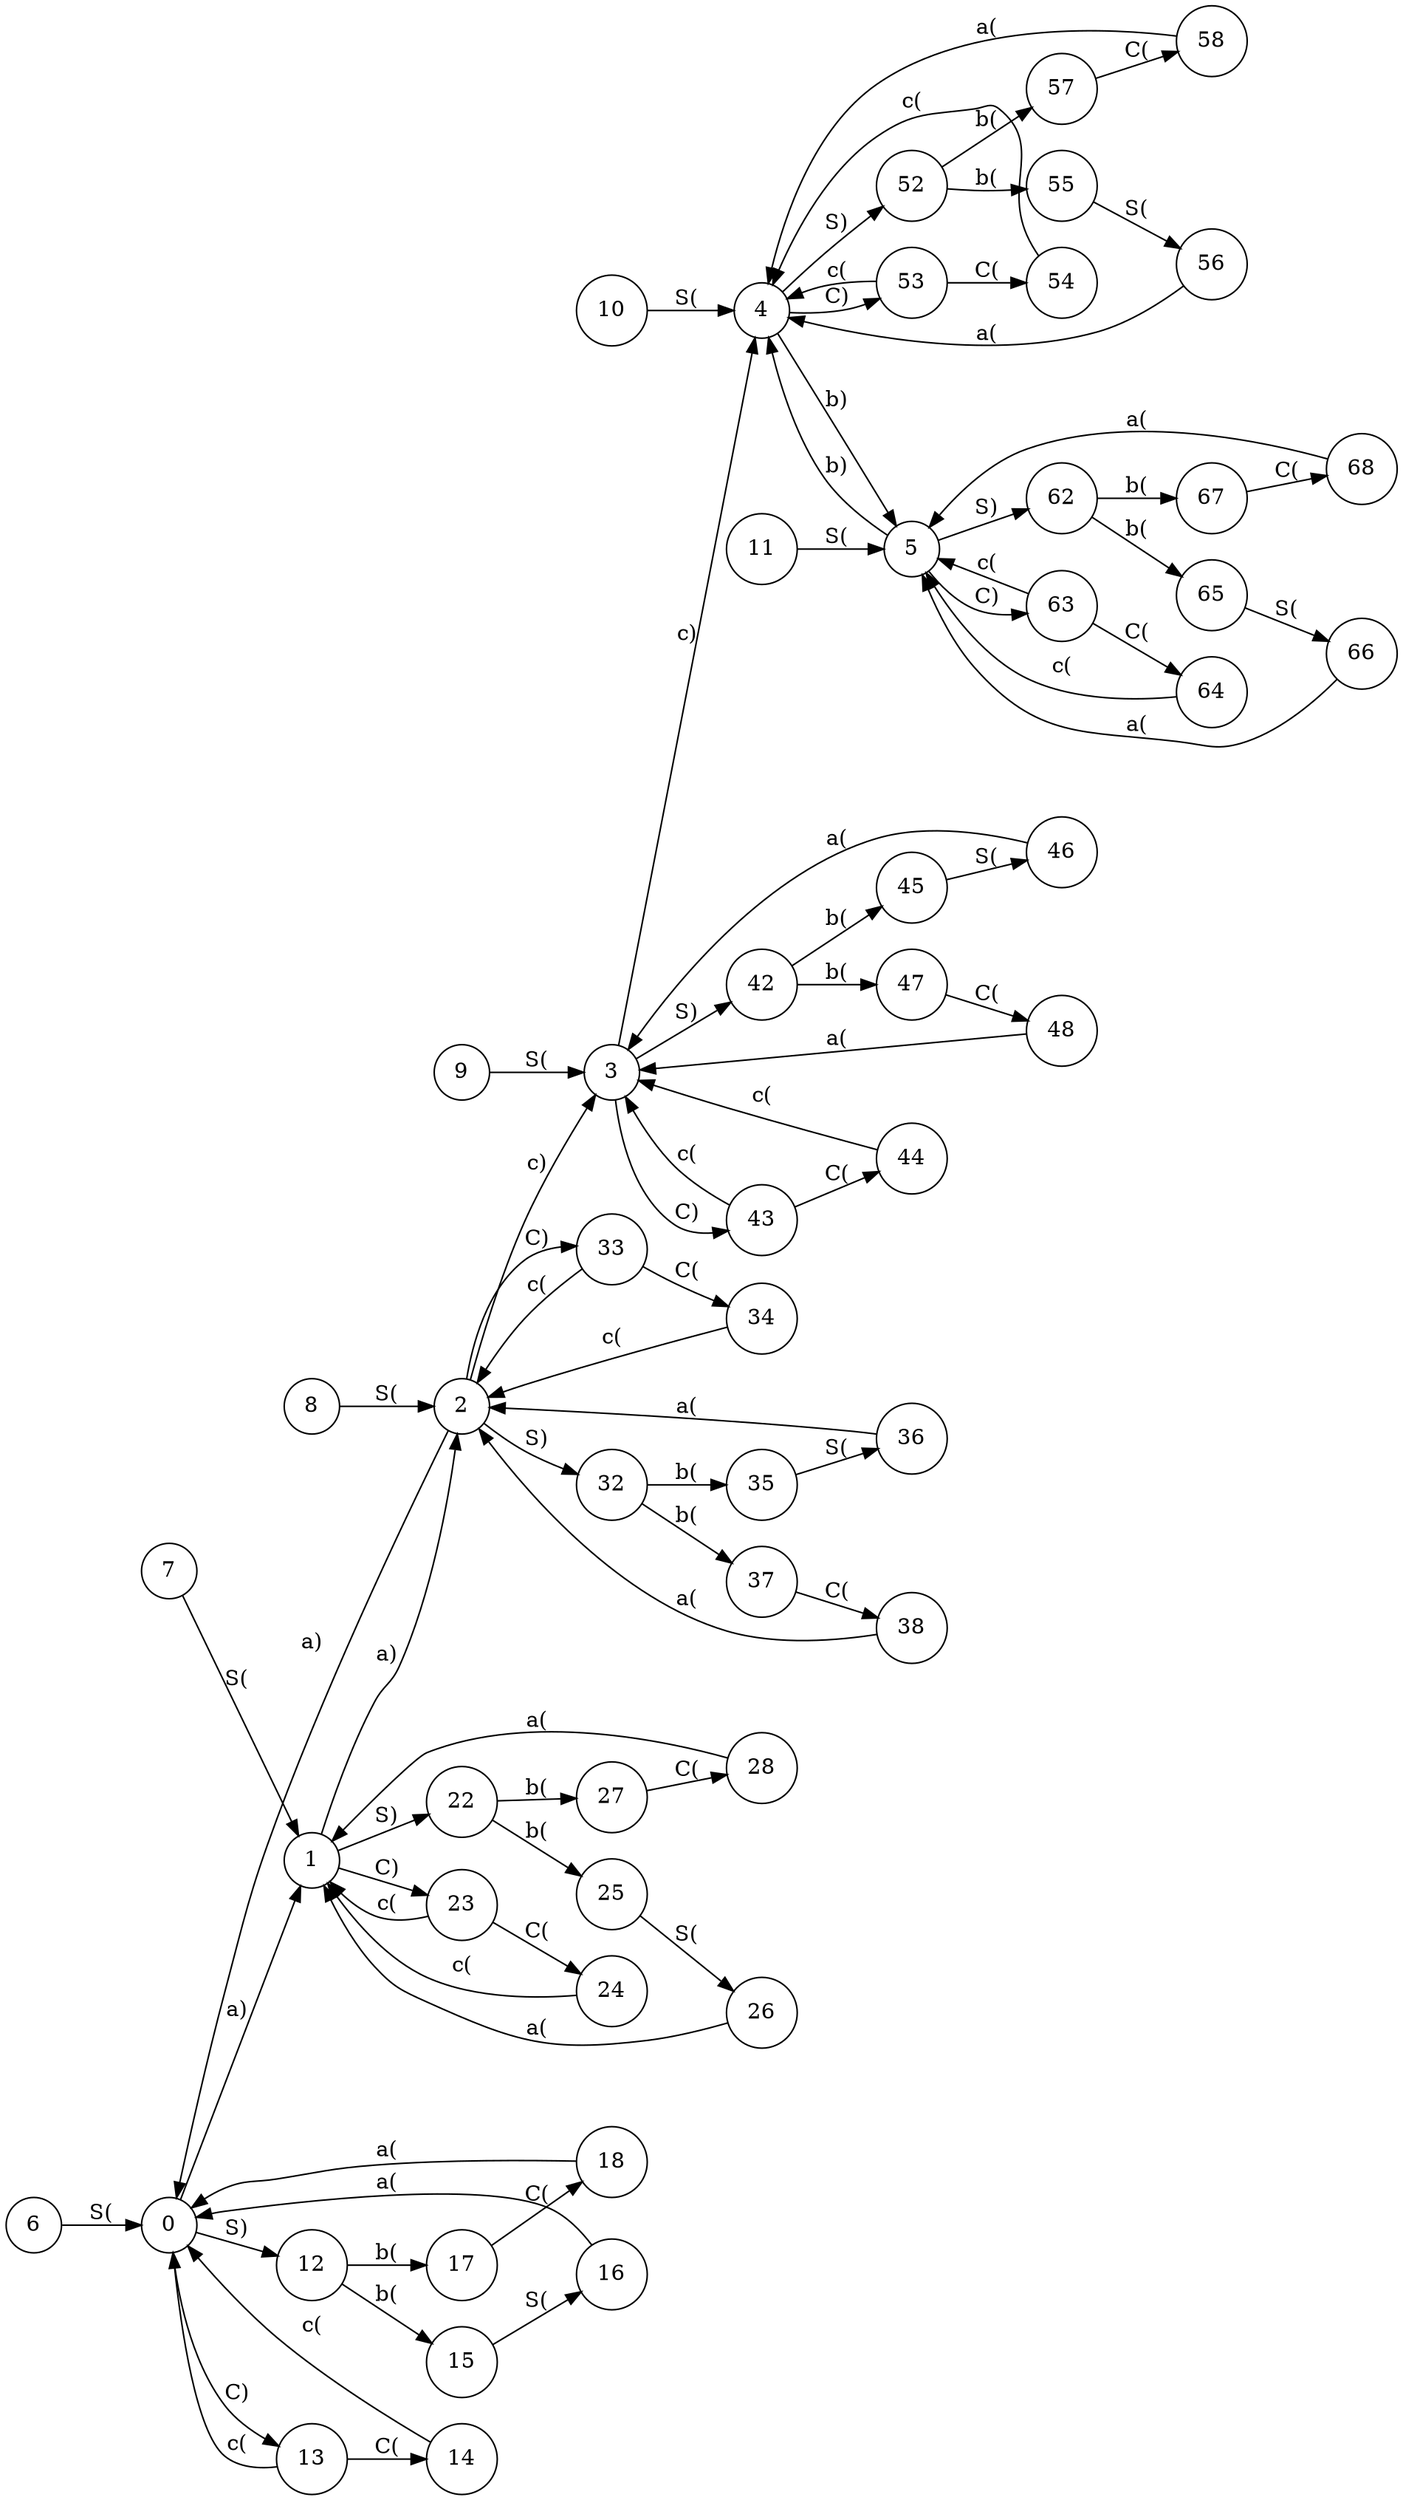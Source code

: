 digraph g
{
rankdir = LR

node[shape=circle]

0 -> 1 [label = "a)"]
1 -> 2 [label = "a)"]
2 -> 0 [label = "a)"]
2 -> 3 [label = "c)"]
3 -> 4 [label = "c)"]
4 -> 5 [label = "b)"]
5 -> 4 [label = "b)"]

6 -> 0 [label = "S("]
7 -> 1 [label = "S("]
8 -> 2 [label = "S("]
9 -> 3 [label = "S("]
10-> 4 [label = "S("]
11-> 5 [label = "S("]

0 -> 12 [label = "S)"] 
0 -> 13 [label = "C)"]
13 -> 14 [label = "C("]
14 -> 0 [label = "c("]
13 -> 0 [label = "c("]
12 -> 15 [label = "b("]
15 -> 16 [label = "S("]
16 -> 0 [label = "a("]
12 -> 17 [label = "b("]
17 -> 18 [label = "C("]
18 -> 0 [label = "a("]


1 -> 22 [label = "S)"] 
1 -> 23 [label = "C)"]
23 -> 24 [label = "C("]
24 -> 1 [label = "c("]
23 -> 1 [label = "c("]
22 -> 25 [label = "b("]
25 -> 26 [label = "S("]
26 -> 1 [label = "a("]
22 -> 27 [label = "b("]
27 -> 28 [label = "C("]
28 -> 1 [label = "a("]

2 -> 32 [label = "S)"] 
2 -> 33 [label = "C)"]
33 -> 34 [label = "C("]
34 -> 2 [label = "c("]
33 -> 2 [label = "c("]
32 -> 35 [label = "b("]
35 -> 36 [label = "S("]
36 -> 2 [label = "a("]
32 -> 37 [label = "b("]
37 -> 38 [label = "C("]
38 -> 2 [label = "a("]

3 -> 42 [label = "S)"] 
3 -> 43 [label = "C)"]
43 -> 44 [label = "C("]
44 -> 3 [label = "c("]
43 -> 3 [label = "c("]
42 -> 45 [label = "b("]
45 -> 46 [label = "S("]
46 -> 3 [label = "a("]
42 -> 47 [label = "b("]
47 -> 48 [label = "C("]
48 -> 3 [label = "a("]

4 -> 52 [label = "S)"] 
4 -> 53 [label = "C)"]
53 -> 54 [label = "C("]
54 -> 4 [label = "c("]
53 -> 4 [label = "c("]
52 -> 55 [label = "b("]
55 -> 56 [label = "S("]
56 -> 4 [label = "a("]
52 -> 57 [label = "b("]
57 -> 58 [label = "C("]
58 -> 4 [label = "a("]

5 -> 62 [label = "S)"] 
5 -> 63 [label = "C)"]
63 -> 64 [label = "C("]
64 -> 5 [label = "c("]
63 -> 5 [label = "c("]
62 -> 65 [label = "b("]
65 -> 66 [label = "S("]
66 -> 5 [label = "a("]
62 -> 67 [label = "b("]
67 -> 68 [label = "C("]
68 -> 5 [label = "a("]




}
